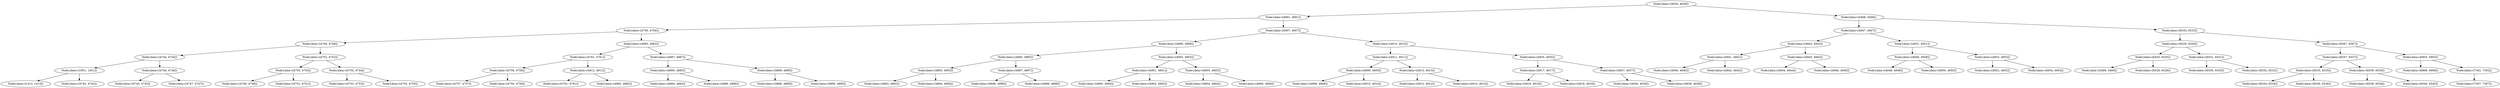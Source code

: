 digraph G{
2001915633 [label="Node{data=[4939, 4939]}"]
2001915633 -> 1756548809
1756548809 [label="Node{data=[4891, 4891]}"]
1756548809 -> 1135245102
1135245102 [label="Node{data=[4756, 4756]}"]
1135245102 -> 1926493260
1926493260 [label="Node{data=[4748, 4748]}"]
1926493260 -> 328702369
328702369 [label="Node{data=[4744, 4744]}"]
328702369 -> 1840109980
1840109980 [label="Node{data=[1951, 1951]}"]
1840109980 -> 2108608512
2108608512 [label="Node{data=[1413, 1413]}"]
1840109980 -> 271723117
271723117 [label="Node{data=[4743, 4743]}"]
328702369 -> 1070064475
1070064475 [label="Node{data=[4746, 4746]}"]
1070064475 -> 1009101830
1009101830 [label="Node{data=[4745, 4745]}"]
1070064475 -> 931157330
931157330 [label="Node{data=[4747, 4747]}"]
1926493260 -> 912285837
912285837 [label="Node{data=[4752, 4752]}"]
912285837 -> 910000161
910000161 [label="Node{data=[4750, 4750]}"]
910000161 -> 661213052
661213052 [label="Node{data=[4749, 4749]}"]
910000161 -> 318157830
318157830 [label="Node{data=[4751, 4751]}"]
912285837 -> 665311965
665311965 [label="Node{data=[4754, 4754]}"]
665311965 -> 2109827712
2109827712 [label="Node{data=[4753, 4753]}"]
665311965 -> 272554219
272554219 [label="Node{data=[4755, 4755]}"]
1135245102 -> 936319086
936319086 [label="Node{data=[4883, 4883]}"]
936319086 -> 782720376
782720376 [label="Node{data=[4761, 4761]}"]
782720376 -> 1480894278
1480894278 [label="Node{data=[4758, 4758]}"]
1480894278 -> 1054594341
1054594341 [label="Node{data=[4757, 4757]}"]
1480894278 -> 1905833720
1905833720 [label="Node{data=[4759, 4759]}"]
782720376 -> 1707108654
1707108654 [label="Node{data=[4812, 4812]}"]
1707108654 -> 415468615
415468615 [label="Node{data=[4791, 4791]}"]
1707108654 -> 2018574471
2018574471 [label="Node{data=[4882, 4882]}"]
936319086 -> 1288324611
1288324611 [label="Node{data=[4887, 4887]}"]
1288324611 -> 707125165
707125165 [label="Node{data=[4885, 4885]}"]
707125165 -> 780193562
780193562 [label="Node{data=[4884, 4884]}"]
707125165 -> 1587914613
1587914613 [label="Node{data=[4886, 4886]}"]
1288324611 -> 1078003964
1078003964 [label="Node{data=[4889, 4889]}"]
1078003964 -> 1151168494
1151168494 [label="Node{data=[4888, 4888]}"]
1078003964 -> 1817018488
1817018488 [label="Node{data=[4890, 4890]}"]
1756548809 -> 530586763
530586763 [label="Node{data=[4907, 4907]}"]
530586763 -> 1475277163
1475277163 [label="Node{data=[4899, 4899]}"]
1475277163 -> 2023949927
2023949927 [label="Node{data=[4895, 4895]}"]
2023949927 -> 2028803915
2028803915 [label="Node{data=[4893, 4893]}"]
2028803915 -> 1739983001
1739983001 [label="Node{data=[4892, 4892]}"]
2028803915 -> 1207163053
1207163053 [label="Node{data=[4894, 4894]}"]
2023949927 -> 662924810
662924810 [label="Node{data=[4897, 4897]}"]
662924810 -> 927232766
927232766 [label="Node{data=[4896, 4896]}"]
662924810 -> 1625380431
1625380431 [label="Node{data=[4898, 4898]}"]
1475277163 -> 965659726
965659726 [label="Node{data=[4903, 4903]}"]
965659726 -> 88151627
88151627 [label="Node{data=[4901, 4901]}"]
88151627 -> 285628319
285628319 [label="Node{data=[4900, 4900]}"]
88151627 -> 2076125406
2076125406 [label="Node{data=[4902, 4902]}"]
965659726 -> 882665307
882665307 [label="Node{data=[4905, 4905]}"]
882665307 -> 971168973
971168973 [label="Node{data=[4904, 4904]}"]
882665307 -> 444325569
444325569 [label="Node{data=[4906, 4906]}"]
530586763 -> 411102344
411102344 [label="Node{data=[4915, 4915]}"]
411102344 -> 1341253244
1341253244 [label="Node{data=[4911, 4911]}"]
1341253244 -> 1616535547
1616535547 [label="Node{data=[4909, 4909]}"]
1616535547 -> 613619943
613619943 [label="Node{data=[4908, 4908]}"]
1616535547 -> 1005077585
1005077585 [label="Node{data=[4910, 4910]}"]
1341253244 -> 2078967638
2078967638 [label="Node{data=[4913, 4913]}"]
2078967638 -> 1232976471
1232976471 [label="Node{data=[4912, 4912]}"]
2078967638 -> 1964365759
1964365759 [label="Node{data=[4914, 4914]}"]
411102344 -> 212258688
212258688 [label="Node{data=[4935, 4935]}"]
212258688 -> 601438581
601438581 [label="Node{data=[4917, 4917]}"]
601438581 -> 122851419
122851419 [label="Node{data=[4916, 4916]}"]
601438581 -> 1554061089
1554061089 [label="Node{data=[4918, 4918]}"]
212258688 -> 1723927034
1723927034 [label="Node{data=[4937, 4937]}"]
1723927034 -> 205100742
205100742 [label="Node{data=[4936, 4936]}"]
1723927034 -> 528093010
528093010 [label="Node{data=[4938, 4938]}"]
2001915633 -> 1261837187
1261837187 [label="Node{data=[5468, 5468]}"]
1261837187 -> 626415046
626415046 [label="Node{data=[4947, 4947]}"]
626415046 -> 1696167948
1696167948 [label="Node{data=[4943, 4943]}"]
1696167948 -> 710343522
710343522 [label="Node{data=[4941, 4941]}"]
710343522 -> 1371998120
1371998120 [label="Node{data=[4940, 4940]}"]
710343522 -> 1185447987
1185447987 [label="Node{data=[4942, 4942]}"]
1696167948 -> 1751075314
1751075314 [label="Node{data=[4945, 4945]}"]
1751075314 -> 1976509040
1976509040 [label="Node{data=[4944, 4944]}"]
1751075314 -> 484217126
484217126 [label="Node{data=[4946, 4946]}"]
626415046 -> 511128470
511128470 [label="Node{data=[4951, 4951]}"]
511128470 -> 217442675
217442675 [label="Node{data=[4949, 4949]}"]
217442675 -> 2463295
2463295 [label="Node{data=[4948, 4948]}"]
217442675 -> 2013815484
2013815484 [label="Node{data=[4950, 4950]}"]
511128470 -> 1606682024
1606682024 [label="Node{data=[4953, 4953]}"]
1606682024 -> 2094645586
2094645586 [label="Node{data=[4952, 4952]}"]
1606682024 -> 1348543640
1348543640 [label="Node{data=[4954, 4954]}"]
1261837187 -> 1799856554
1799856554 [label="Node{data=[6533, 6533]}"]
1799856554 -> 349245487
349245487 [label="Node{data=[6529, 6529]}"]
349245487 -> 640712886
640712886 [label="Node{data=[6435, 6435]}"]
640712886 -> 2141992204
2141992204 [label="Node{data=[5469, 5469]}"]
640712886 -> 691044770
691044770 [label="Node{data=[6528, 6528]}"]
349245487 -> 897363139
897363139 [label="Node{data=[6531, 6531]}"]
897363139 -> 392937450
392937450 [label="Node{data=[6530, 6530]}"]
897363139 -> 158465118
158465118 [label="Node{data=[6532, 6532]}"]
1799856554 -> 610353475
610353475 [label="Node{data=[6567, 6567]}"]
610353475 -> 1949039544
1949039544 [label="Node{data=[6537, 6537]}"]
1949039544 -> 1047895608
1047895608 [label="Node{data=[6535, 6535]}"]
1047895608 -> 954205860
954205860 [label="Node{data=[6534, 6534]}"]
1047895608 -> 371536802
371536802 [label="Node{data=[6536, 6536]}"]
1949039544 -> 1031335141
1031335141 [label="Node{data=[6539, 6539]}"]
1031335141 -> 795750700
795750700 [label="Node{data=[6538, 6538]}"]
1031335141 -> 394516291
394516291 [label="Node{data=[6540, 6540]}"]
610353475 -> 679763506
679763506 [label="Node{data=[6903, 6903]}"]
679763506 -> 1382121475
1382121475 [label="Node{data=[6898, 6898]}"]
679763506 -> 207105074
207105074 [label="Node{data=[7302, 7302]}"]
207105074 -> 99146549
99146549 [label="Node{data=[7307, 7307]}"]
}